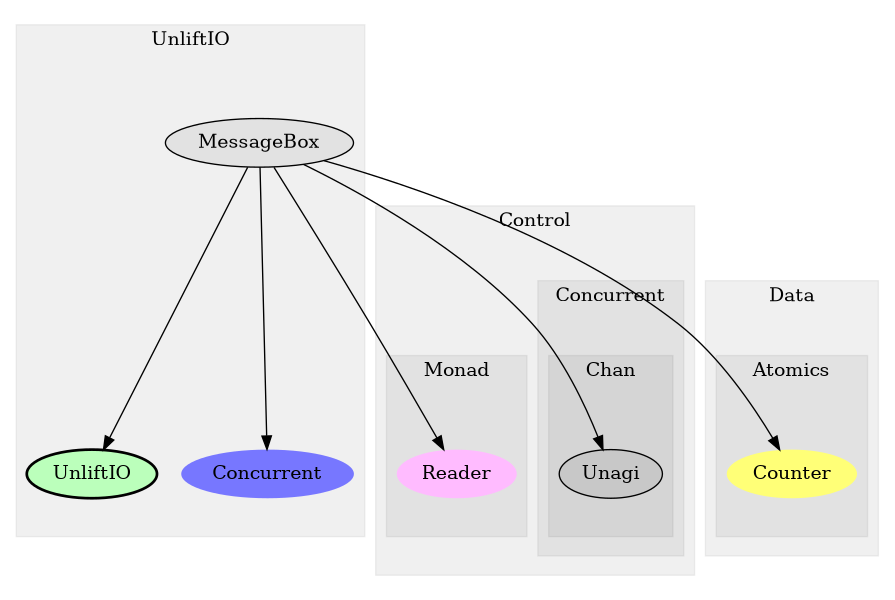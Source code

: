 digraph G {
size="6,4";
ratio="fill";
subgraph cluster_0 {
label="Control";
color="#0000000F";
style="filled";
subgraph cluster_1 {
label="Concurrent";
color="#0000000F";
style="filled";
subgraph cluster_2 {
label="Chan";
color="#0000000F";
style="filled";
u14[label="Unagi",style="filled",fillcolor="#0000000F"];
subgraph cluster_3 {
label="Unagi";
color="#0000000F";
style="filled";

}

}

}
subgraph cluster_4 {
label="Monad";
color="#0000000F";
style="filled";
u7[label="Reader",style="filled",fillcolor="#ffbbff",penwidth="0"];

}

}
subgraph cluster_5 {
label="Data";
color="#0000000F";
style="filled";
subgraph cluster_6 {
label="Atomics";
color="#0000000F";
style="filled";
u10[label="Counter",style="filled",fillcolor="#ffff77",penwidth="0"];

}

}
subgraph cluster_7 {
label="UnliftIO";
color="#0000000F";
style="filled";
u3[label="UnliftIO",style="filled,bold",fillcolor="#bbffbb"];
u4[label="Concurrent",style="filled",fillcolor="#7777ff",penwidth="0"];
u0[label="MessageBox",style="filled",fillcolor="#0000000F"];
subgraph cluster_8 {
label="MessageBox";
color="#0000000F";
style="filled";
subgraph cluster_9 {
label="Util";
color="#0000000F";
style="filled";

}

}

}
u0 -> u3;
u0 -> u4;
u0 -> u7;
u0 -> u10;
u0 -> u14;

}
